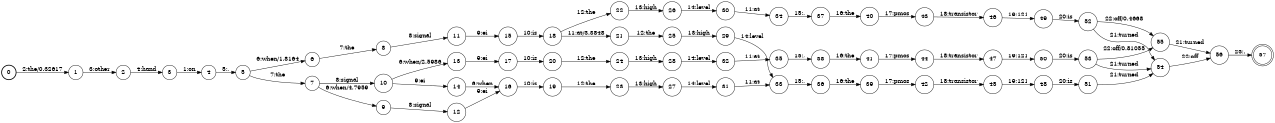digraph FST {
rankdir = LR;
size = "8.5,11";
label = "";
center = 1;
orientation = Portrait;
ranksep = "0.4";
nodesep = "0.25";
0 [label = "0", shape = circle, style = bold, fontsize = 14]
	0 -> 1 [label = "2:the/0.32617", fontsize = 14];
1 [label = "1", shape = circle, style = solid, fontsize = 14]
	1 -> 2 [label = "3:other", fontsize = 14];
2 [label = "2", shape = circle, style = solid, fontsize = 14]
	2 -> 3 [label = "4:hand", fontsize = 14];
3 [label = "3", shape = circle, style = solid, fontsize = 14]
	3 -> 4 [label = "1:on", fontsize = 14];
4 [label = "4", shape = circle, style = solid, fontsize = 14]
	4 -> 5 [label = "5:,", fontsize = 14];
5 [label = "5", shape = circle, style = solid, fontsize = 14]
	5 -> 7 [label = "7:the", fontsize = 14];
	5 -> 6 [label = "6:when/1.8164", fontsize = 14];
6 [label = "6", shape = circle, style = solid, fontsize = 14]
	6 -> 8 [label = "7:the", fontsize = 14];
7 [label = "7", shape = circle, style = solid, fontsize = 14]
	7 -> 9 [label = "6:when/4.7959", fontsize = 14];
	7 -> 10 [label = "8:signal", fontsize = 14];
8 [label = "8", shape = circle, style = solid, fontsize = 14]
	8 -> 11 [label = "8:signal", fontsize = 14];
9 [label = "9", shape = circle, style = solid, fontsize = 14]
	9 -> 12 [label = "8:signal", fontsize = 14];
10 [label = "10", shape = circle, style = solid, fontsize = 14]
	10 -> 13 [label = "6:when/2.5986", fontsize = 14];
	10 -> 14 [label = "9:ei", fontsize = 14];
11 [label = "11", shape = circle, style = solid, fontsize = 14]
	11 -> 15 [label = "9:ei", fontsize = 14];
12 [label = "12", shape = circle, style = solid, fontsize = 14]
	12 -> 16 [label = "9:ei", fontsize = 14];
13 [label = "13", shape = circle, style = solid, fontsize = 14]
	13 -> 17 [label = "9:ei", fontsize = 14];
14 [label = "14", shape = circle, style = solid, fontsize = 14]
	14 -> 16 [label = "6:when", fontsize = 14];
15 [label = "15", shape = circle, style = solid, fontsize = 14]
	15 -> 18 [label = "10:is", fontsize = 14];
16 [label = "16", shape = circle, style = solid, fontsize = 14]
	16 -> 19 [label = "10:is", fontsize = 14];
17 [label = "17", shape = circle, style = solid, fontsize = 14]
	17 -> 20 [label = "10:is", fontsize = 14];
18 [label = "18", shape = circle, style = solid, fontsize = 14]
	18 -> 22 [label = "12:the", fontsize = 14];
	18 -> 21 [label = "11:at/3.3848", fontsize = 14];
19 [label = "19", shape = circle, style = solid, fontsize = 14]
	19 -> 23 [label = "12:the", fontsize = 14];
20 [label = "20", shape = circle, style = solid, fontsize = 14]
	20 -> 24 [label = "12:the", fontsize = 14];
21 [label = "21", shape = circle, style = solid, fontsize = 14]
	21 -> 25 [label = "12:the", fontsize = 14];
22 [label = "22", shape = circle, style = solid, fontsize = 14]
	22 -> 26 [label = "13:high", fontsize = 14];
23 [label = "23", shape = circle, style = solid, fontsize = 14]
	23 -> 27 [label = "13:high", fontsize = 14];
24 [label = "24", shape = circle, style = solid, fontsize = 14]
	24 -> 28 [label = "13:high", fontsize = 14];
25 [label = "25", shape = circle, style = solid, fontsize = 14]
	25 -> 29 [label = "13:high", fontsize = 14];
26 [label = "26", shape = circle, style = solid, fontsize = 14]
	26 -> 30 [label = "14:level", fontsize = 14];
27 [label = "27", shape = circle, style = solid, fontsize = 14]
	27 -> 31 [label = "14:level", fontsize = 14];
28 [label = "28", shape = circle, style = solid, fontsize = 14]
	28 -> 32 [label = "14:level", fontsize = 14];
29 [label = "29", shape = circle, style = solid, fontsize = 14]
	29 -> 33 [label = "14:level", fontsize = 14];
30 [label = "30", shape = circle, style = solid, fontsize = 14]
	30 -> 34 [label = "11:at", fontsize = 14];
31 [label = "31", shape = circle, style = solid, fontsize = 14]
	31 -> 33 [label = "11:at", fontsize = 14];
32 [label = "32", shape = circle, style = solid, fontsize = 14]
	32 -> 35 [label = "11:at", fontsize = 14];
33 [label = "33", shape = circle, style = solid, fontsize = 14]
	33 -> 36 [label = "15:,", fontsize = 14];
34 [label = "34", shape = circle, style = solid, fontsize = 14]
	34 -> 37 [label = "15:,", fontsize = 14];
35 [label = "35", shape = circle, style = solid, fontsize = 14]
	35 -> 38 [label = "15:,", fontsize = 14];
36 [label = "36", shape = circle, style = solid, fontsize = 14]
	36 -> 39 [label = "16:the", fontsize = 14];
37 [label = "37", shape = circle, style = solid, fontsize = 14]
	37 -> 40 [label = "16:the", fontsize = 14];
38 [label = "38", shape = circle, style = solid, fontsize = 14]
	38 -> 41 [label = "16:the", fontsize = 14];
39 [label = "39", shape = circle, style = solid, fontsize = 14]
	39 -> 42 [label = "17:pmos", fontsize = 14];
40 [label = "40", shape = circle, style = solid, fontsize = 14]
	40 -> 43 [label = "17:pmos", fontsize = 14];
41 [label = "41", shape = circle, style = solid, fontsize = 14]
	41 -> 44 [label = "17:pmos", fontsize = 14];
42 [label = "42", shape = circle, style = solid, fontsize = 14]
	42 -> 45 [label = "18:transistor", fontsize = 14];
43 [label = "43", shape = circle, style = solid, fontsize = 14]
	43 -> 46 [label = "18:transistor", fontsize = 14];
44 [label = "44", shape = circle, style = solid, fontsize = 14]
	44 -> 47 [label = "18:transistor", fontsize = 14];
45 [label = "45", shape = circle, style = solid, fontsize = 14]
	45 -> 48 [label = "19:121", fontsize = 14];
46 [label = "46", shape = circle, style = solid, fontsize = 14]
	46 -> 49 [label = "19:121", fontsize = 14];
47 [label = "47", shape = circle, style = solid, fontsize = 14]
	47 -> 50 [label = "19:121", fontsize = 14];
48 [label = "48", shape = circle, style = solid, fontsize = 14]
	48 -> 51 [label = "20:is", fontsize = 14];
49 [label = "49", shape = circle, style = solid, fontsize = 14]
	49 -> 52 [label = "20:is", fontsize = 14];
50 [label = "50", shape = circle, style = solid, fontsize = 14]
	50 -> 53 [label = "20:is", fontsize = 14];
51 [label = "51", shape = circle, style = solid, fontsize = 14]
	51 -> 54 [label = "21:turned", fontsize = 14];
52 [label = "52", shape = circle, style = solid, fontsize = 14]
	52 -> 54 [label = "21:turned", fontsize = 14];
	52 -> 55 [label = "22:off/0.4668", fontsize = 14];
53 [label = "53", shape = circle, style = solid, fontsize = 14]
	53 -> 54 [label = "21:turned", fontsize = 14];
	53 -> 55 [label = "22:off/0.81055", fontsize = 14];
54 [label = "54", shape = circle, style = solid, fontsize = 14]
	54 -> 56 [label = "22:off", fontsize = 14];
55 [label = "55", shape = circle, style = solid, fontsize = 14]
	55 -> 56 [label = "21:turned", fontsize = 14];
56 [label = "56", shape = circle, style = solid, fontsize = 14]
	56 -> 57 [label = "23:.", fontsize = 14];
57 [label = "57", shape = doublecircle, style = solid, fontsize = 14]
}
